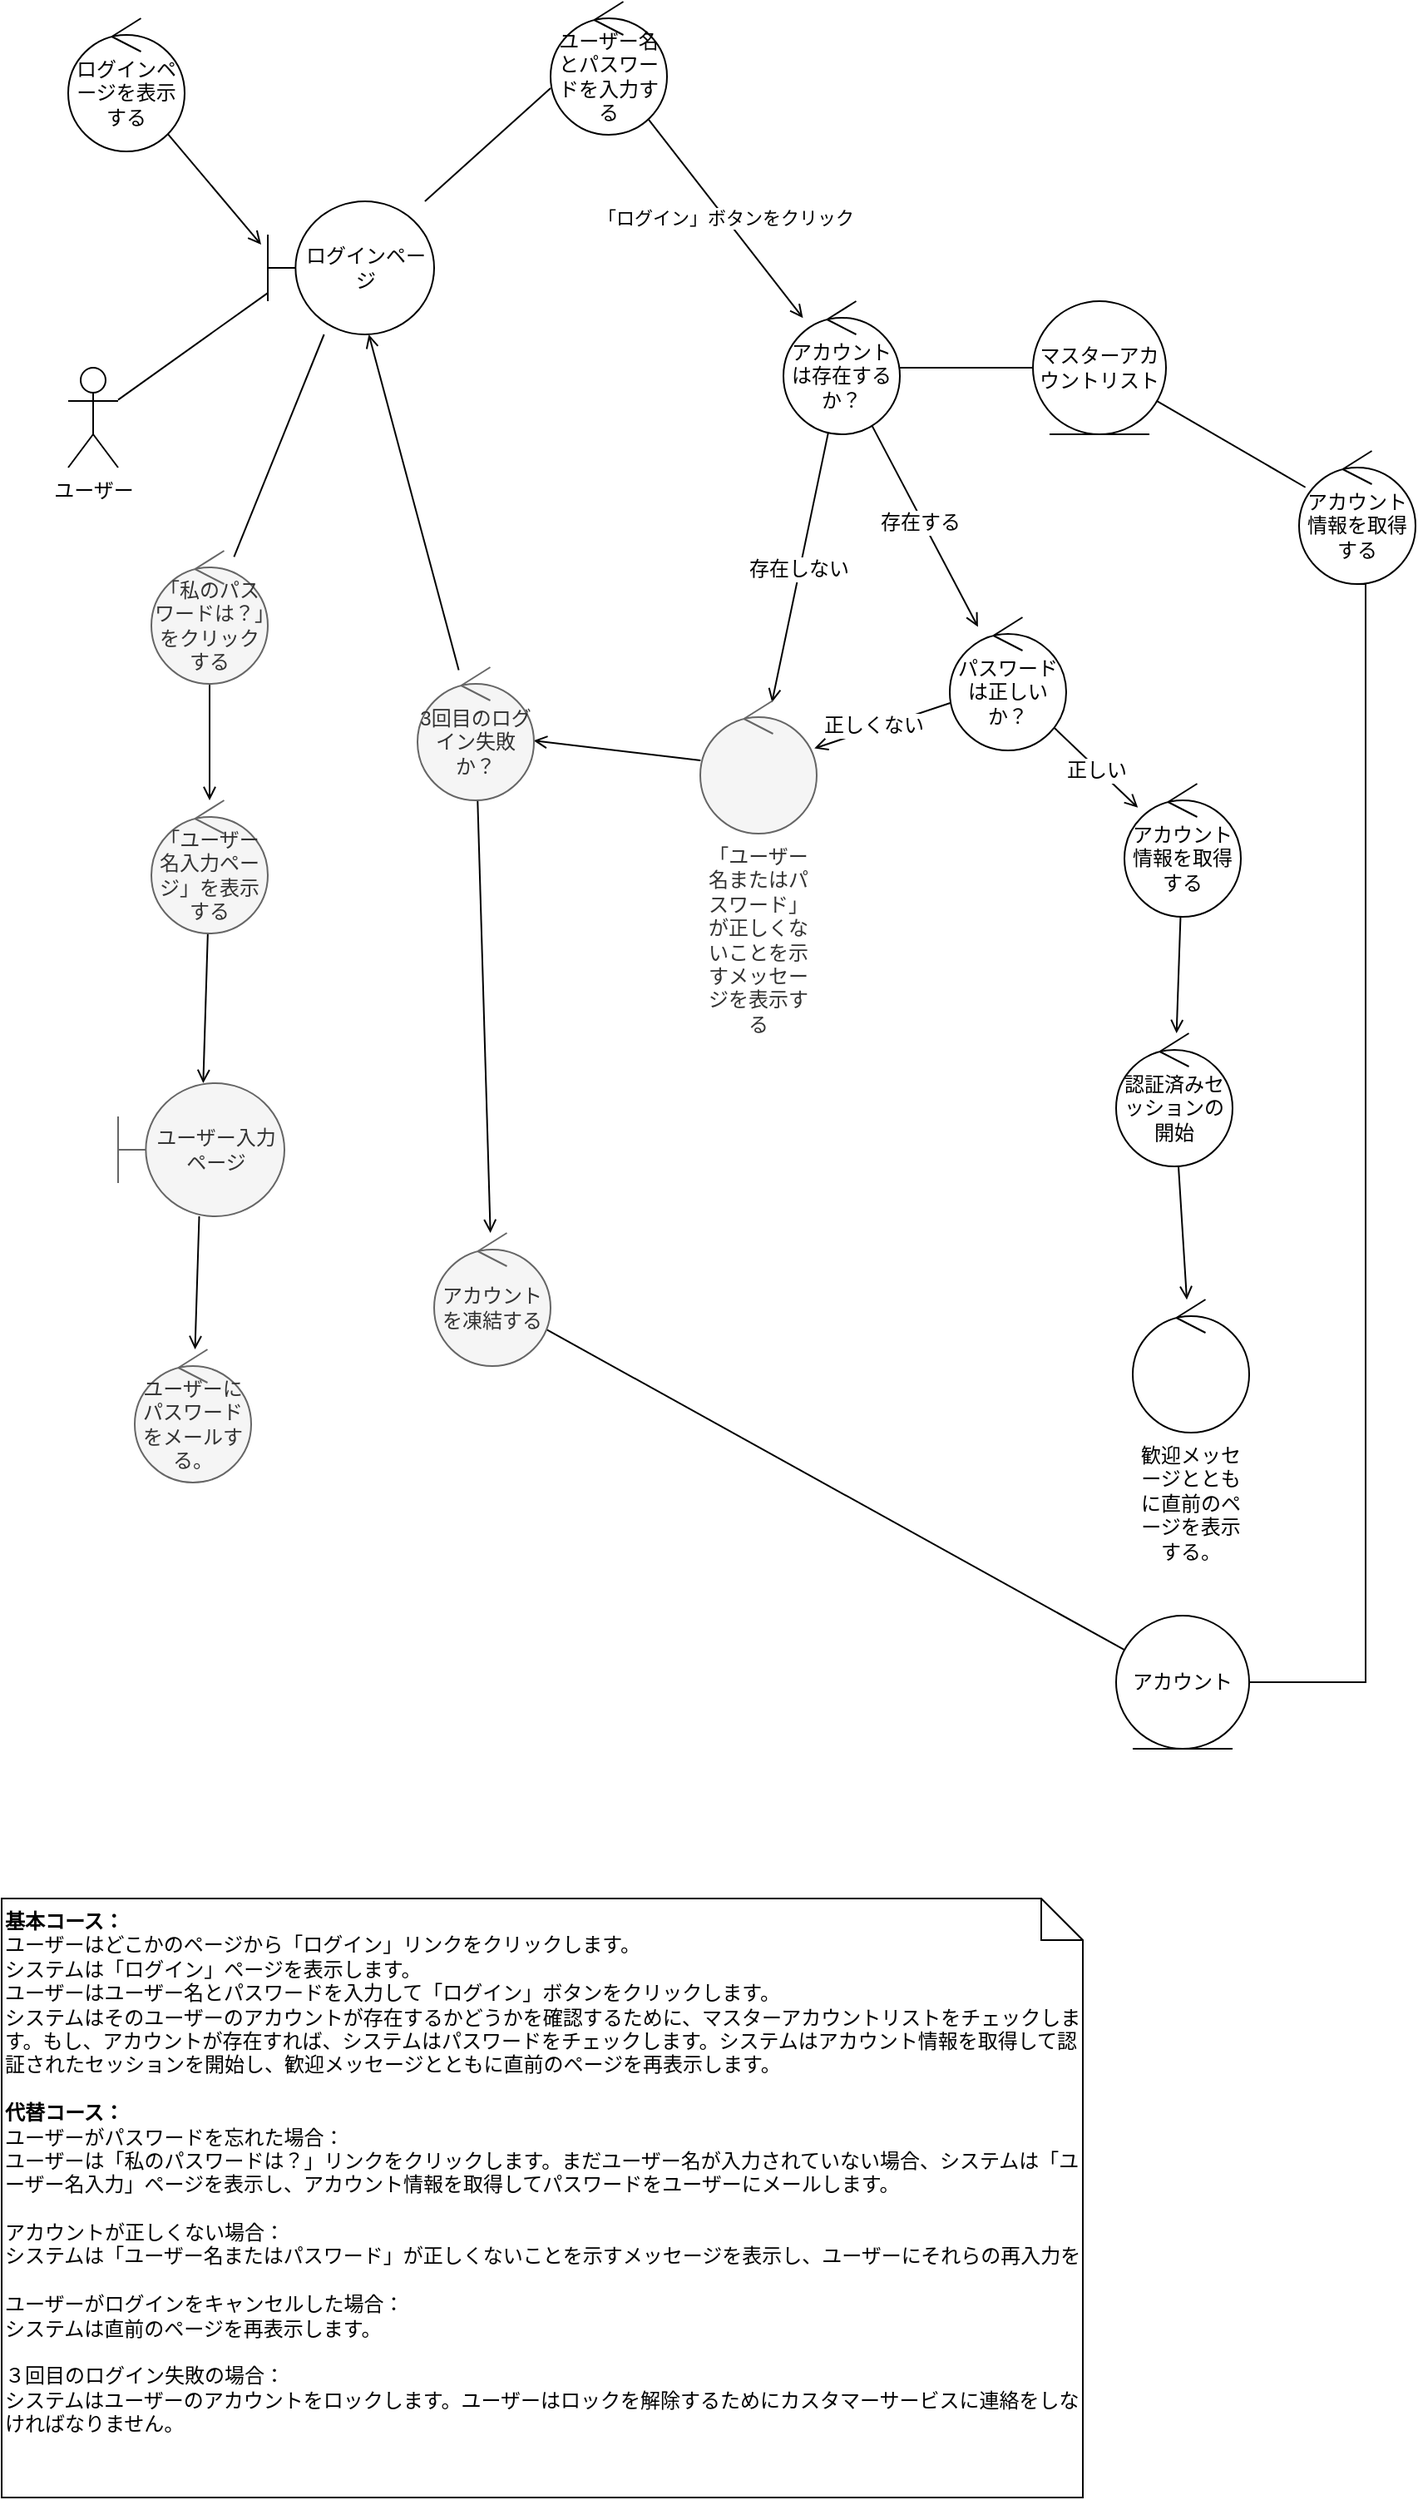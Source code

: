 <mxfile version="16.5.6" type="github">
  <diagram id="TSxa-5qWYG_7hiWKHgxk" name="Page-1">
    <mxGraphModel dx="927" dy="1476" grid="1" gridSize="10" guides="1" tooltips="1" connect="1" arrows="1" fold="1" page="1" pageScale="1" pageWidth="1169" pageHeight="1654" math="0" shadow="0">
      <root>
        <mxCell id="0" />
        <mxCell id="1" parent="0" />
        <mxCell id="ADlxo3nI8TgN2A9nGeq5-8" style="edgeStyle=none;rounded=0;orthogonalLoop=1;jettySize=auto;html=1;entryX=0;entryY=0.688;entryDx=0;entryDy=0;entryPerimeter=0;endArrow=none;endFill=0;" edge="1" parent="1" source="ADlxo3nI8TgN2A9nGeq5-1" target="ADlxo3nI8TgN2A9nGeq5-2">
          <mxGeometry relative="1" as="geometry" />
        </mxCell>
        <mxCell id="ADlxo3nI8TgN2A9nGeq5-1" value="ユーザー" style="shape=umlActor;verticalLabelPosition=bottom;verticalAlign=top;html=1;" vertex="1" parent="1">
          <mxGeometry x="90" y="300" width="30" height="60" as="geometry" />
        </mxCell>
        <mxCell id="ADlxo3nI8TgN2A9nGeq5-11" style="edgeStyle=none;rounded=0;orthogonalLoop=1;jettySize=auto;html=1;entryX=0;entryY=0.65;entryDx=0;entryDy=0;entryPerimeter=0;endArrow=none;endFill=0;" edge="1" parent="1" source="ADlxo3nI8TgN2A9nGeq5-2" target="ADlxo3nI8TgN2A9nGeq5-5">
          <mxGeometry relative="1" as="geometry" />
        </mxCell>
        <mxCell id="ADlxo3nI8TgN2A9nGeq5-33" value="" style="edgeStyle=none;rounded=0;orthogonalLoop=1;jettySize=auto;html=1;fontFamily=Helvetica;fontSize=12;fontColor=default;startArrow=none;startFill=0;endArrow=none;endFill=0;" edge="1" parent="1" source="ADlxo3nI8TgN2A9nGeq5-2" target="ADlxo3nI8TgN2A9nGeq5-32">
          <mxGeometry relative="1" as="geometry" />
        </mxCell>
        <mxCell id="ADlxo3nI8TgN2A9nGeq5-2" value="ログインページ" style="shape=umlBoundary;whiteSpace=wrap;html=1;labelPosition=center;verticalLabelPosition=middle;align=center;verticalAlign=middle;" vertex="1" parent="1">
          <mxGeometry x="210" y="200" width="100" height="80" as="geometry" />
        </mxCell>
        <mxCell id="ADlxo3nI8TgN2A9nGeq5-10" style="edgeStyle=none;rounded=0;orthogonalLoop=1;jettySize=auto;html=1;entryX=-0.04;entryY=0.325;entryDx=0;entryDy=0;entryPerimeter=0;endArrow=open;endFill=0;" edge="1" parent="1" source="ADlxo3nI8TgN2A9nGeq5-3" target="ADlxo3nI8TgN2A9nGeq5-2">
          <mxGeometry relative="1" as="geometry" />
        </mxCell>
        <mxCell id="ADlxo3nI8TgN2A9nGeq5-3" value="ログインページを表示する" style="ellipse;shape=umlControl;whiteSpace=wrap;html=1;labelPosition=center;verticalLabelPosition=middle;align=center;verticalAlign=middle;" vertex="1" parent="1">
          <mxGeometry x="90" y="90" width="70" height="80" as="geometry" />
        </mxCell>
        <mxCell id="ADlxo3nI8TgN2A9nGeq5-12" value="「ログイン」ボタンをクリック" style="edgeStyle=none;rounded=0;orthogonalLoop=1;jettySize=auto;html=1;endArrow=open;endFill=0;" edge="1" parent="1" source="ADlxo3nI8TgN2A9nGeq5-5" target="ADlxo3nI8TgN2A9nGeq5-6">
          <mxGeometry relative="1" as="geometry" />
        </mxCell>
        <mxCell id="ADlxo3nI8TgN2A9nGeq5-5" value="ユーザー名とパスワードを入力する" style="ellipse;shape=umlControl;whiteSpace=wrap;html=1;labelPosition=center;verticalLabelPosition=middle;align=center;verticalAlign=middle;" vertex="1" parent="1">
          <mxGeometry x="380" y="80" width="70" height="80" as="geometry" />
        </mxCell>
        <mxCell id="ADlxo3nI8TgN2A9nGeq5-14" value="" style="edgeStyle=none;rounded=0;orthogonalLoop=1;jettySize=auto;html=1;fontFamily=Helvetica;fontSize=12;fontColor=default;endArrow=none;endFill=0;" edge="1" parent="1" source="ADlxo3nI8TgN2A9nGeq5-6" target="ADlxo3nI8TgN2A9nGeq5-13">
          <mxGeometry relative="1" as="geometry" />
        </mxCell>
        <mxCell id="ADlxo3nI8TgN2A9nGeq5-16" value="" style="edgeStyle=none;rounded=0;orthogonalLoop=1;jettySize=auto;html=1;fontFamily=Helvetica;fontSize=12;fontColor=default;endArrow=open;endFill=0;startArrow=none;startFill=0;" edge="1" parent="1" source="ADlxo3nI8TgN2A9nGeq5-6" target="ADlxo3nI8TgN2A9nGeq5-15">
          <mxGeometry relative="1" as="geometry" />
        </mxCell>
        <mxCell id="ADlxo3nI8TgN2A9nGeq5-17" value="存在する" style="edgeLabel;html=1;align=center;verticalAlign=middle;resizable=0;points=[];fontSize=12;fontFamily=Helvetica;fontColor=default;" vertex="1" connectable="0" parent="ADlxo3nI8TgN2A9nGeq5-16">
          <mxGeometry x="-0.044" y="-2" relative="1" as="geometry">
            <mxPoint as="offset" />
          </mxGeometry>
        </mxCell>
        <mxCell id="ADlxo3nI8TgN2A9nGeq5-28" value="" style="edgeStyle=none;rounded=0;orthogonalLoop=1;jettySize=auto;html=1;fontFamily=Helvetica;fontSize=12;fontColor=default;startArrow=none;startFill=0;endArrow=open;endFill=0;" edge="1" parent="1" source="ADlxo3nI8TgN2A9nGeq5-6" target="ADlxo3nI8TgN2A9nGeq5-27">
          <mxGeometry relative="1" as="geometry" />
        </mxCell>
        <mxCell id="ADlxo3nI8TgN2A9nGeq5-29" value="存在しない" style="edgeLabel;html=1;align=center;verticalAlign=middle;resizable=0;points=[];fontSize=12;fontFamily=Helvetica;fontColor=default;" vertex="1" connectable="0" parent="ADlxo3nI8TgN2A9nGeq5-28">
          <mxGeometry x="0.017" y="-1" relative="1" as="geometry">
            <mxPoint as="offset" />
          </mxGeometry>
        </mxCell>
        <mxCell id="ADlxo3nI8TgN2A9nGeq5-6" value="アカウントは存在するか？" style="ellipse;shape=umlControl;whiteSpace=wrap;html=1;labelPosition=center;verticalLabelPosition=middle;align=center;verticalAlign=middle;" vertex="1" parent="1">
          <mxGeometry x="520" y="260" width="70" height="80" as="geometry" />
        </mxCell>
        <mxCell id="ADlxo3nI8TgN2A9nGeq5-7" value="&lt;blockquote style=&quot;margin: 0 0 0 40px ; border: none ; padding: 0px&quot;&gt;&lt;/blockquote&gt;&lt;blockquote style=&quot;margin: 0 0 0 40px ; border: none ; padding: 0px&quot;&gt;&lt;/blockquote&gt;&lt;b&gt;基本コース：&lt;/b&gt;&lt;br&gt;ユーザーはどこかのページから「ログイン」リンクをクリックします。&lt;br&gt;システムは「ログイン」ページを表示します。&lt;br&gt;ユーザーはユーザー名とパスワードを入力して「ログイン」ボタンをクリックします。&lt;br&gt;システムはそのユーザーのアカウントが存在するかどうかを確認するために、マスターアカウントリストをチェックします。もし、アカウントが存在すれば、システムはパスワードをチェックします。システムはアカウント情報を取得して認証されたセッションを開始し、歓迎メッセージとともに直前のページを再表示します。&lt;br&gt;&lt;br&gt;&lt;b&gt;代替コース：&lt;/b&gt;&lt;br&gt;ユーザーがパスワードを忘れた場合：&lt;br&gt;ユーザーは「私のパスワードは？」リンクをクリックします。まだユーザー名が入力されていない場合、システムは「ユーザー名入力」ページを表示し、アカウント情報を取得してパスワードをユーザーにメールします。&lt;br&gt;&lt;br&gt;アカウントが正しくない場合：&lt;br&gt;システムは「ユーザー名またはパスワード」が正しくないことを示すメッセージを表示し、ユーザーにそれらの再入力を&lt;br&gt;&lt;br&gt;ユーザーがログインをキャンセルした場合：&lt;br&gt;システムは直前のページを再表示します。&lt;br&gt;&lt;br&gt;３回目のログイン失敗の場合：&lt;br&gt;システムはユーザーのアカウントをロックします。ユーザーはロックを解除するためにカスタマーサービスに連絡をしなければなりません。" style="shape=note;size=25;whiteSpace=wrap;html=1;align=left;verticalAlign=top;labelPosition=center;verticalLabelPosition=middle;" vertex="1" parent="1">
          <mxGeometry x="50" y="1220" width="650" height="360" as="geometry" />
        </mxCell>
        <mxCell id="ADlxo3nI8TgN2A9nGeq5-42" value="" style="edgeStyle=none;rounded=0;orthogonalLoop=1;jettySize=auto;html=1;fontFamily=Helvetica;fontSize=12;fontColor=default;startArrow=none;startFill=0;endArrow=none;endFill=0;" edge="1" parent="1" source="ADlxo3nI8TgN2A9nGeq5-13" target="ADlxo3nI8TgN2A9nGeq5-41">
          <mxGeometry relative="1" as="geometry" />
        </mxCell>
        <mxCell id="ADlxo3nI8TgN2A9nGeq5-13" value="マスターアカウントリスト" style="ellipse;shape=umlEntity;whiteSpace=wrap;html=1;fontFamily=Helvetica;fontSize=12;fontColor=default;strokeColor=default;fillColor=default;" vertex="1" parent="1">
          <mxGeometry x="670" y="260" width="80" height="80" as="geometry" />
        </mxCell>
        <mxCell id="ADlxo3nI8TgN2A9nGeq5-21" value="" style="edgeStyle=none;rounded=0;orthogonalLoop=1;jettySize=auto;html=1;fontFamily=Helvetica;fontSize=12;fontColor=default;startArrow=none;startFill=0;endArrow=open;endFill=0;" edge="1" parent="1" source="ADlxo3nI8TgN2A9nGeq5-15" target="ADlxo3nI8TgN2A9nGeq5-20">
          <mxGeometry relative="1" as="geometry" />
        </mxCell>
        <mxCell id="ADlxo3nI8TgN2A9nGeq5-22" value="正しい" style="edgeLabel;html=1;align=center;verticalAlign=middle;resizable=0;points=[];fontSize=12;fontFamily=Helvetica;fontColor=default;" vertex="1" connectable="0" parent="ADlxo3nI8TgN2A9nGeq5-21">
          <mxGeometry x="0.04" y="-1" relative="1" as="geometry">
            <mxPoint as="offset" />
          </mxGeometry>
        </mxCell>
        <mxCell id="ADlxo3nI8TgN2A9nGeq5-30" value="" style="edgeStyle=none;rounded=0;orthogonalLoop=1;jettySize=auto;html=1;fontFamily=Helvetica;fontSize=12;fontColor=default;startArrow=none;startFill=0;endArrow=open;endFill=0;" edge="1" parent="1" source="ADlxo3nI8TgN2A9nGeq5-15" target="ADlxo3nI8TgN2A9nGeq5-27">
          <mxGeometry relative="1" as="geometry" />
        </mxCell>
        <mxCell id="ADlxo3nI8TgN2A9nGeq5-31" value="正しくない" style="edgeLabel;html=1;align=center;verticalAlign=middle;resizable=0;points=[];fontSize=12;fontFamily=Helvetica;fontColor=default;" vertex="1" connectable="0" parent="ADlxo3nI8TgN2A9nGeq5-30">
          <mxGeometry x="0.142" y="-1" relative="1" as="geometry">
            <mxPoint y="-1" as="offset" />
          </mxGeometry>
        </mxCell>
        <mxCell id="ADlxo3nI8TgN2A9nGeq5-15" value="パスワードは正しいか？" style="ellipse;shape=umlControl;whiteSpace=wrap;html=1;fontFamily=Helvetica;fontSize=12;fontColor=default;strokeColor=default;fillColor=default;" vertex="1" parent="1">
          <mxGeometry x="620" y="450" width="70" height="80" as="geometry" />
        </mxCell>
        <mxCell id="ADlxo3nI8TgN2A9nGeq5-25" value="" style="edgeStyle=none;rounded=0;orthogonalLoop=1;jettySize=auto;html=1;fontFamily=Helvetica;fontSize=12;fontColor=default;startArrow=none;startFill=0;endArrow=open;endFill=0;" edge="1" parent="1" source="ADlxo3nI8TgN2A9nGeq5-20" target="ADlxo3nI8TgN2A9nGeq5-23">
          <mxGeometry relative="1" as="geometry" />
        </mxCell>
        <mxCell id="ADlxo3nI8TgN2A9nGeq5-20" value="アカウント情報を取得する" style="ellipse;shape=umlControl;whiteSpace=wrap;html=1;fontFamily=Helvetica;fontSize=12;fontColor=default;strokeColor=default;fillColor=default;" vertex="1" parent="1">
          <mxGeometry x="725" y="550" width="70" height="80" as="geometry" />
        </mxCell>
        <mxCell id="ADlxo3nI8TgN2A9nGeq5-26" value="" style="edgeStyle=none;rounded=0;orthogonalLoop=1;jettySize=auto;html=1;fontFamily=Helvetica;fontSize=12;fontColor=default;startArrow=none;startFill=0;endArrow=open;endFill=0;" edge="1" parent="1" source="ADlxo3nI8TgN2A9nGeq5-23" target="ADlxo3nI8TgN2A9nGeq5-24">
          <mxGeometry relative="1" as="geometry" />
        </mxCell>
        <mxCell id="ADlxo3nI8TgN2A9nGeq5-23" value="認証済みセッションの開始" style="ellipse;shape=umlControl;whiteSpace=wrap;html=1;fontFamily=Helvetica;fontSize=12;fontColor=default;strokeColor=default;fillColor=default;" vertex="1" parent="1">
          <mxGeometry x="720" y="700" width="70" height="80" as="geometry" />
        </mxCell>
        <mxCell id="ADlxo3nI8TgN2A9nGeq5-24" value="歓迎メッセージとともに直前のページを表示する。" style="ellipse;shape=umlControl;whiteSpace=wrap;html=1;fontFamily=Helvetica;fontSize=12;fontColor=default;strokeColor=default;fillColor=default;labelPosition=center;verticalLabelPosition=bottom;align=center;verticalAlign=top;" vertex="1" parent="1">
          <mxGeometry x="730" y="860" width="70" height="80" as="geometry" />
        </mxCell>
        <mxCell id="ADlxo3nI8TgN2A9nGeq5-45" value="" style="rounded=0;orthogonalLoop=1;jettySize=auto;html=1;fontFamily=Helvetica;fontSize=12;fontColor=default;startArrow=none;startFill=0;endArrow=open;endFill=0;elbow=vertical;" edge="1" parent="1" source="ADlxo3nI8TgN2A9nGeq5-27" target="ADlxo3nI8TgN2A9nGeq5-44">
          <mxGeometry relative="1" as="geometry" />
        </mxCell>
        <mxCell id="ADlxo3nI8TgN2A9nGeq5-27" value="「ユーザー名またはパスワード」が正しくないことを示すメッセージを表示する" style="ellipse;shape=umlControl;whiteSpace=wrap;html=1;fontFamily=Helvetica;fontSize=12;fontColor=#333333;strokeColor=#666666;fillColor=#f5f5f5;labelPosition=center;verticalLabelPosition=bottom;align=center;verticalAlign=top;" vertex="1" parent="1">
          <mxGeometry x="470" y="500" width="70" height="80" as="geometry" />
        </mxCell>
        <mxCell id="ADlxo3nI8TgN2A9nGeq5-35" value="" style="edgeStyle=none;rounded=0;orthogonalLoop=1;jettySize=auto;html=1;fontFamily=Helvetica;fontSize=12;fontColor=default;startArrow=none;startFill=0;endArrow=open;endFill=0;" edge="1" parent="1" source="ADlxo3nI8TgN2A9nGeq5-32" target="ADlxo3nI8TgN2A9nGeq5-34">
          <mxGeometry relative="1" as="geometry" />
        </mxCell>
        <mxCell id="ADlxo3nI8TgN2A9nGeq5-32" value="「私のパスワードは？」をクリックする" style="ellipse;shape=umlControl;whiteSpace=wrap;html=1;fontFamily=Helvetica;fontSize=12;strokeColor=#666666;fillColor=#f5f5f5;labelPosition=center;verticalLabelPosition=middle;align=center;verticalAlign=middle;fontColor=#333333;" vertex="1" parent="1">
          <mxGeometry x="140" y="410" width="70" height="80" as="geometry" />
        </mxCell>
        <mxCell id="ADlxo3nI8TgN2A9nGeq5-38" value="" style="edgeStyle=none;rounded=0;orthogonalLoop=1;jettySize=auto;html=1;fontFamily=Helvetica;fontSize=12;fontColor=default;startArrow=none;startFill=0;endArrow=open;endFill=0;" edge="1" parent="1" source="ADlxo3nI8TgN2A9nGeq5-34" target="ADlxo3nI8TgN2A9nGeq5-36">
          <mxGeometry relative="1" as="geometry" />
        </mxCell>
        <mxCell id="ADlxo3nI8TgN2A9nGeq5-34" value="「ユーザー名入力ページ」を表示する" style="ellipse;shape=umlControl;whiteSpace=wrap;html=1;fontFamily=Helvetica;fontSize=12;fontColor=#333333;strokeColor=#666666;fillColor=#f5f5f5;" vertex="1" parent="1">
          <mxGeometry x="140" y="560" width="70" height="80" as="geometry" />
        </mxCell>
        <mxCell id="ADlxo3nI8TgN2A9nGeq5-40" value="" style="edgeStyle=none;rounded=0;orthogonalLoop=1;jettySize=auto;html=1;fontFamily=Helvetica;fontSize=12;fontColor=default;startArrow=none;startFill=0;endArrow=open;endFill=0;" edge="1" parent="1" source="ADlxo3nI8TgN2A9nGeq5-36" target="ADlxo3nI8TgN2A9nGeq5-39">
          <mxGeometry relative="1" as="geometry" />
        </mxCell>
        <mxCell id="ADlxo3nI8TgN2A9nGeq5-36" value="ユーザー入力ページ" style="shape=umlBoundary;whiteSpace=wrap;html=1;fontFamily=Helvetica;fontSize=12;fontColor=#333333;strokeColor=#666666;fillColor=#f5f5f5;" vertex="1" parent="1">
          <mxGeometry x="120" y="730" width="100" height="80" as="geometry" />
        </mxCell>
        <mxCell id="ADlxo3nI8TgN2A9nGeq5-37" value="アカウント" style="ellipse;shape=umlEntity;whiteSpace=wrap;html=1;fontFamily=Helvetica;fontSize=12;fontColor=default;strokeColor=default;fillColor=default;" vertex="1" parent="1">
          <mxGeometry x="720" y="1050" width="80" height="80" as="geometry" />
        </mxCell>
        <mxCell id="ADlxo3nI8TgN2A9nGeq5-39" value="ユーザーにパスワードをメールする。" style="ellipse;shape=umlControl;whiteSpace=wrap;html=1;fontFamily=Helvetica;fontSize=12;fontColor=#333333;strokeColor=#666666;fillColor=#f5f5f5;" vertex="1" parent="1">
          <mxGeometry x="130" y="890" width="70" height="80" as="geometry" />
        </mxCell>
        <mxCell id="ADlxo3nI8TgN2A9nGeq5-43" value="" style="rounded=0;orthogonalLoop=1;jettySize=auto;html=1;fontFamily=Helvetica;fontSize=12;fontColor=default;startArrow=none;startFill=0;endArrow=none;endFill=0;elbow=vertical;edgeStyle=orthogonalEdgeStyle;" edge="1" parent="1" target="ADlxo3nI8TgN2A9nGeq5-37">
          <mxGeometry relative="1" as="geometry">
            <mxPoint x="865" y="430" as="sourcePoint" />
            <Array as="points">
              <mxPoint x="870" y="430" />
              <mxPoint x="870" y="1090" />
            </Array>
          </mxGeometry>
        </mxCell>
        <mxCell id="ADlxo3nI8TgN2A9nGeq5-41" value="アカウント情報を取得する" style="ellipse;shape=umlControl;whiteSpace=wrap;html=1;fontFamily=Helvetica;fontSize=12;fontColor=default;strokeColor=default;fillColor=default;" vertex="1" parent="1">
          <mxGeometry x="830" y="350" width="70" height="80" as="geometry" />
        </mxCell>
        <mxCell id="ADlxo3nI8TgN2A9nGeq5-46" value="" style="edgeStyle=none;rounded=0;orthogonalLoop=1;jettySize=auto;html=1;fontFamily=Helvetica;fontSize=12;fontColor=default;startArrow=none;startFill=0;endArrow=open;endFill=0;elbow=vertical;" edge="1" parent="1" source="ADlxo3nI8TgN2A9nGeq5-44" target="ADlxo3nI8TgN2A9nGeq5-2">
          <mxGeometry relative="1" as="geometry" />
        </mxCell>
        <mxCell id="ADlxo3nI8TgN2A9nGeq5-48" value="" style="edgeStyle=none;rounded=0;orthogonalLoop=1;jettySize=auto;html=1;fontFamily=Helvetica;fontSize=12;fontColor=default;startArrow=none;startFill=0;endArrow=open;endFill=0;elbow=vertical;" edge="1" parent="1" source="ADlxo3nI8TgN2A9nGeq5-44" target="ADlxo3nI8TgN2A9nGeq5-47">
          <mxGeometry relative="1" as="geometry" />
        </mxCell>
        <mxCell id="ADlxo3nI8TgN2A9nGeq5-44" value="3回目のログイン失敗か？" style="ellipse;shape=umlControl;whiteSpace=wrap;html=1;fontFamily=Helvetica;fontSize=12;fontColor=#333333;strokeColor=#666666;fillColor=#f5f5f5;" vertex="1" parent="1">
          <mxGeometry x="300" y="480" width="70" height="80" as="geometry" />
        </mxCell>
        <mxCell id="ADlxo3nI8TgN2A9nGeq5-49" value="" style="edgeStyle=none;rounded=0;orthogonalLoop=1;jettySize=auto;html=1;fontFamily=Helvetica;fontSize=12;fontColor=default;startArrow=none;startFill=0;endArrow=none;endFill=0;elbow=vertical;" edge="1" parent="1" source="ADlxo3nI8TgN2A9nGeq5-47" target="ADlxo3nI8TgN2A9nGeq5-37">
          <mxGeometry relative="1" as="geometry" />
        </mxCell>
        <mxCell id="ADlxo3nI8TgN2A9nGeq5-47" value="アカウントを凍結する" style="ellipse;shape=umlControl;whiteSpace=wrap;html=1;fontFamily=Helvetica;fontSize=12;fontColor=#333333;strokeColor=#666666;fillColor=#f5f5f5;" vertex="1" parent="1">
          <mxGeometry x="310" y="820" width="70" height="80" as="geometry" />
        </mxCell>
      </root>
    </mxGraphModel>
  </diagram>
</mxfile>
